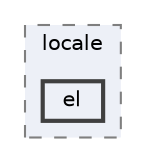 digraph "C:/Users/LukeMabie/documents/Development/Password_Saver_Using_Django-master/venv/Lib/site-packages/django/conf/locale/el"
{
 // LATEX_PDF_SIZE
  bgcolor="transparent";
  edge [fontname=Helvetica,fontsize=10,labelfontname=Helvetica,labelfontsize=10];
  node [fontname=Helvetica,fontsize=10,shape=box,height=0.2,width=0.4];
  compound=true
  subgraph clusterdir_6ae4708f427b9ff73e5313b131df1071 {
    graph [ bgcolor="#edf0f7", pencolor="grey50", label="locale", fontname=Helvetica,fontsize=10 style="filled,dashed", URL="dir_6ae4708f427b9ff73e5313b131df1071.html",tooltip=""]
  dir_837f5fffa7297ea0f7a8291c6fa4a3b5 [label="el", fillcolor="#edf0f7", color="grey25", style="filled,bold", URL="dir_837f5fffa7297ea0f7a8291c6fa4a3b5.html",tooltip=""];
  }
}
